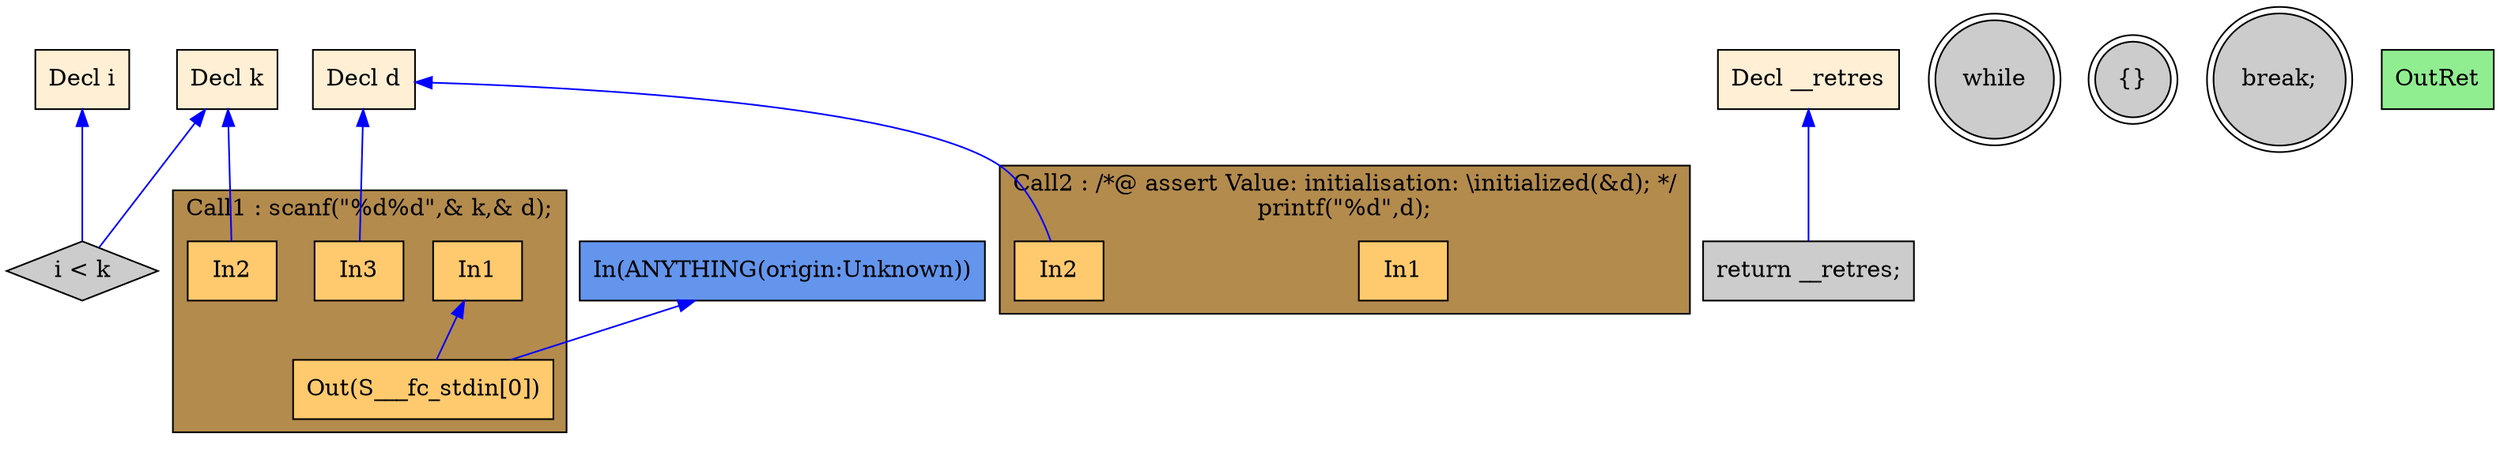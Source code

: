 digraph G {
  rankdir=TB;
  node [style="filled", ];
  2 [label="Decl i", fillcolor="#FFEFD5", shape=box, ];
  3 [label="Decl k", fillcolor="#FFEFD5", shape=box, ];
  4 [label="Decl d", fillcolor="#FFEFD5", shape=box, ];
  5 [label="Decl __retres", fillcolor="#FFEFD5", shape=box, ];
  7 [label="In1", fillcolor="#FFCA6E", shape=box, ];
  8 [label="In2", fillcolor="#FFCA6E", shape=box, ];
  9 [label="In3", fillcolor="#FFCA6E", shape=box, ];
  10 [label="Out(S___fc_stdin[0])", fillcolor="#FFCA6E", shape=box, ];
  12 [label="In1", fillcolor="#FFCA6E", shape=box, ];
  13 [label="In2", fillcolor="#FFCA6E", shape=box, ];
  14 [label="while", fillcolor="#CCCCCC", shape=doublecircle, ];
  15 [label="i < k", fillcolor="#CCCCCC", shape=diamond, ];
  16 [label="{}", fillcolor="#CCCCCC", shape=doublecircle, ];
  17 [label="break;", fillcolor="#CCCCCC", shape=doublecircle, ];
  18 [label="return __retres;", fillcolor="#CCCCCC", shape=box, ];
  19 [label="OutRet", fillcolor="#90EE90", shape=box, ];
  20 [label="In(ANYTHING(origin:Unknown))", fillcolor="#6495ED", shape=box, ];
  
  subgraph cluster_Call1 { label="Call1 : scanf(\"%d%d\",& k,& d);";
                           fillcolor="#B38B4D"; style="filled"; 10;9;8;7;
     };
  subgraph cluster_Call2 { label="Call2 : /*@ assert Value: initialisation: \\initialized(&d); */\nprintf(\"%d\",d);";
                           fillcolor="#B38B4D"; style="filled"; 13;12;
     };
  
  edge [dir=back, ];
  3 -> 8 [color="#0000FF", ];
  4 -> 9 [color="#0000FF", ];
  7 -> 10 [color="#0000FF", ];
  20 -> 10 [color="#0000FF", ];
  4 -> 13 [color="#0000FF", ];
  2 -> 15 [color="#0000FF", ];
  3 -> 15 [color="#0000FF", ];
  5 -> 18 [color="#0000FF", ];
  
  }
